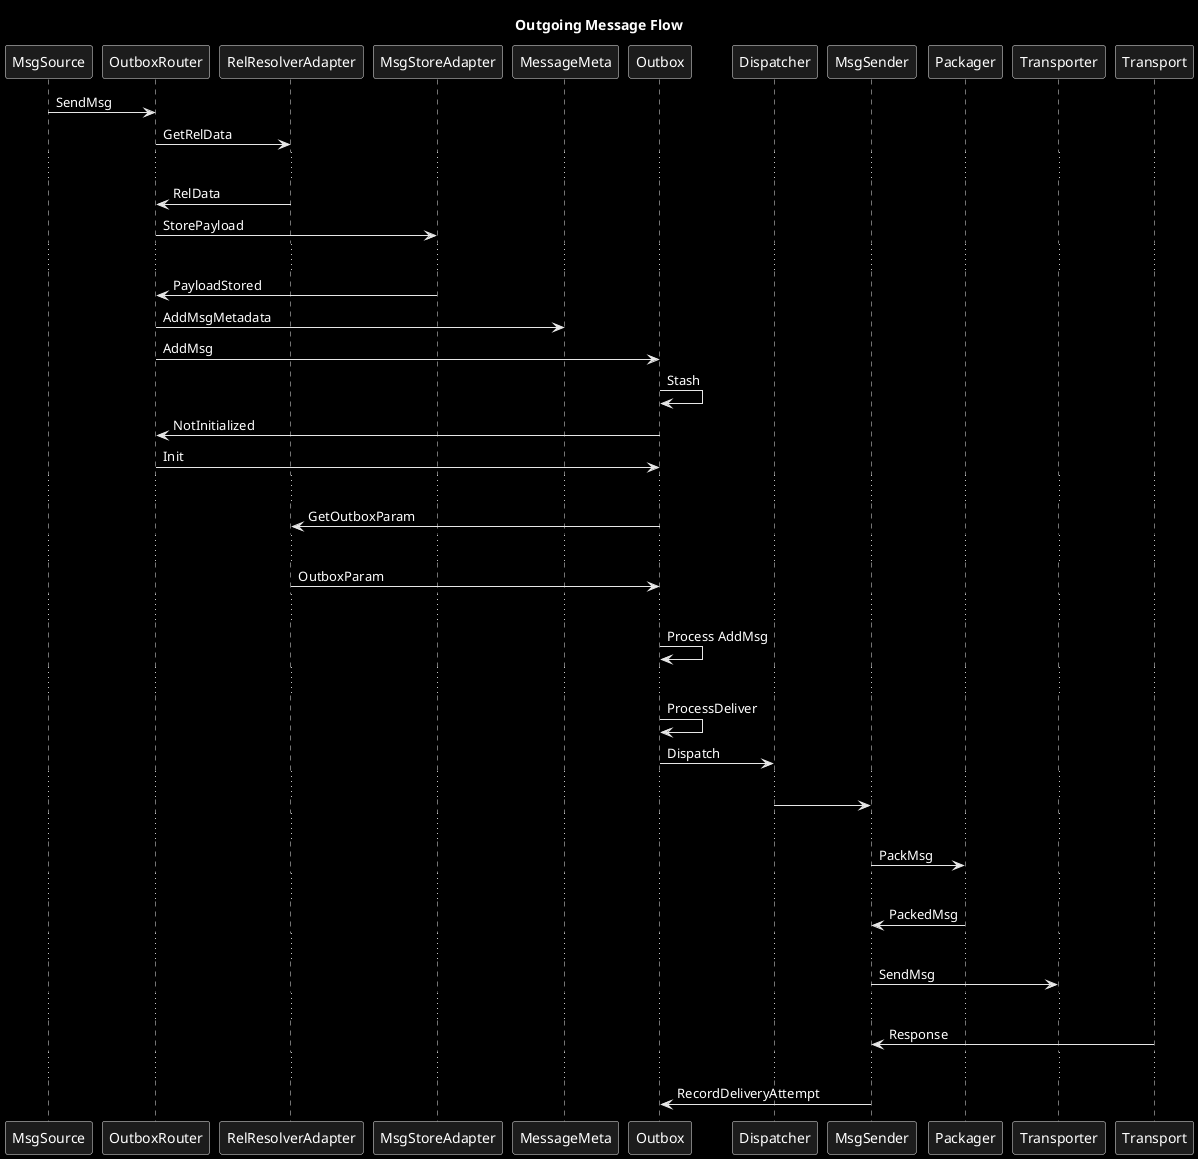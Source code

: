 @startuml
skinparam monochrome reverse

title Outgoing Message Flow

MsgSource -> OutboxRouter:SendMsg
OutboxRouter -> RelResolverAdapter:GetRelData
...
RelResolverAdapter -> OutboxRouter:RelData
OutboxRouter -> MsgStoreAdapter: StorePayload
...
MsgStoreAdapter -> OutboxRouter: PayloadStored
OutboxRouter -> MessageMeta: AddMsgMetadata
OutboxRouter -> Outbox: AddMsg
Outbox -> Outbox: Stash
Outbox -> OutboxRouter: NotInitialized
OutboxRouter -> Outbox: Init
...
Outbox -> RelResolverAdapter: GetOutboxParam
...
RelResolverAdapter -> Outbox: OutboxParam
...
Outbox -> Outbox: Process AddMsg
...
Outbox -> Outbox: ProcessDeliver
Outbox -> Dispatcher: Dispatch
...
Dispatcher -> MsgSender
...
MsgSender -> Packager: PackMsg
...
Packager -> MsgSender: PackedMsg
...
MsgSender -> Transporter: SendMsg
...
Transport -> MsgSender: Response
...
MsgSender -> Outbox: RecordDeliveryAttempt

@enduml